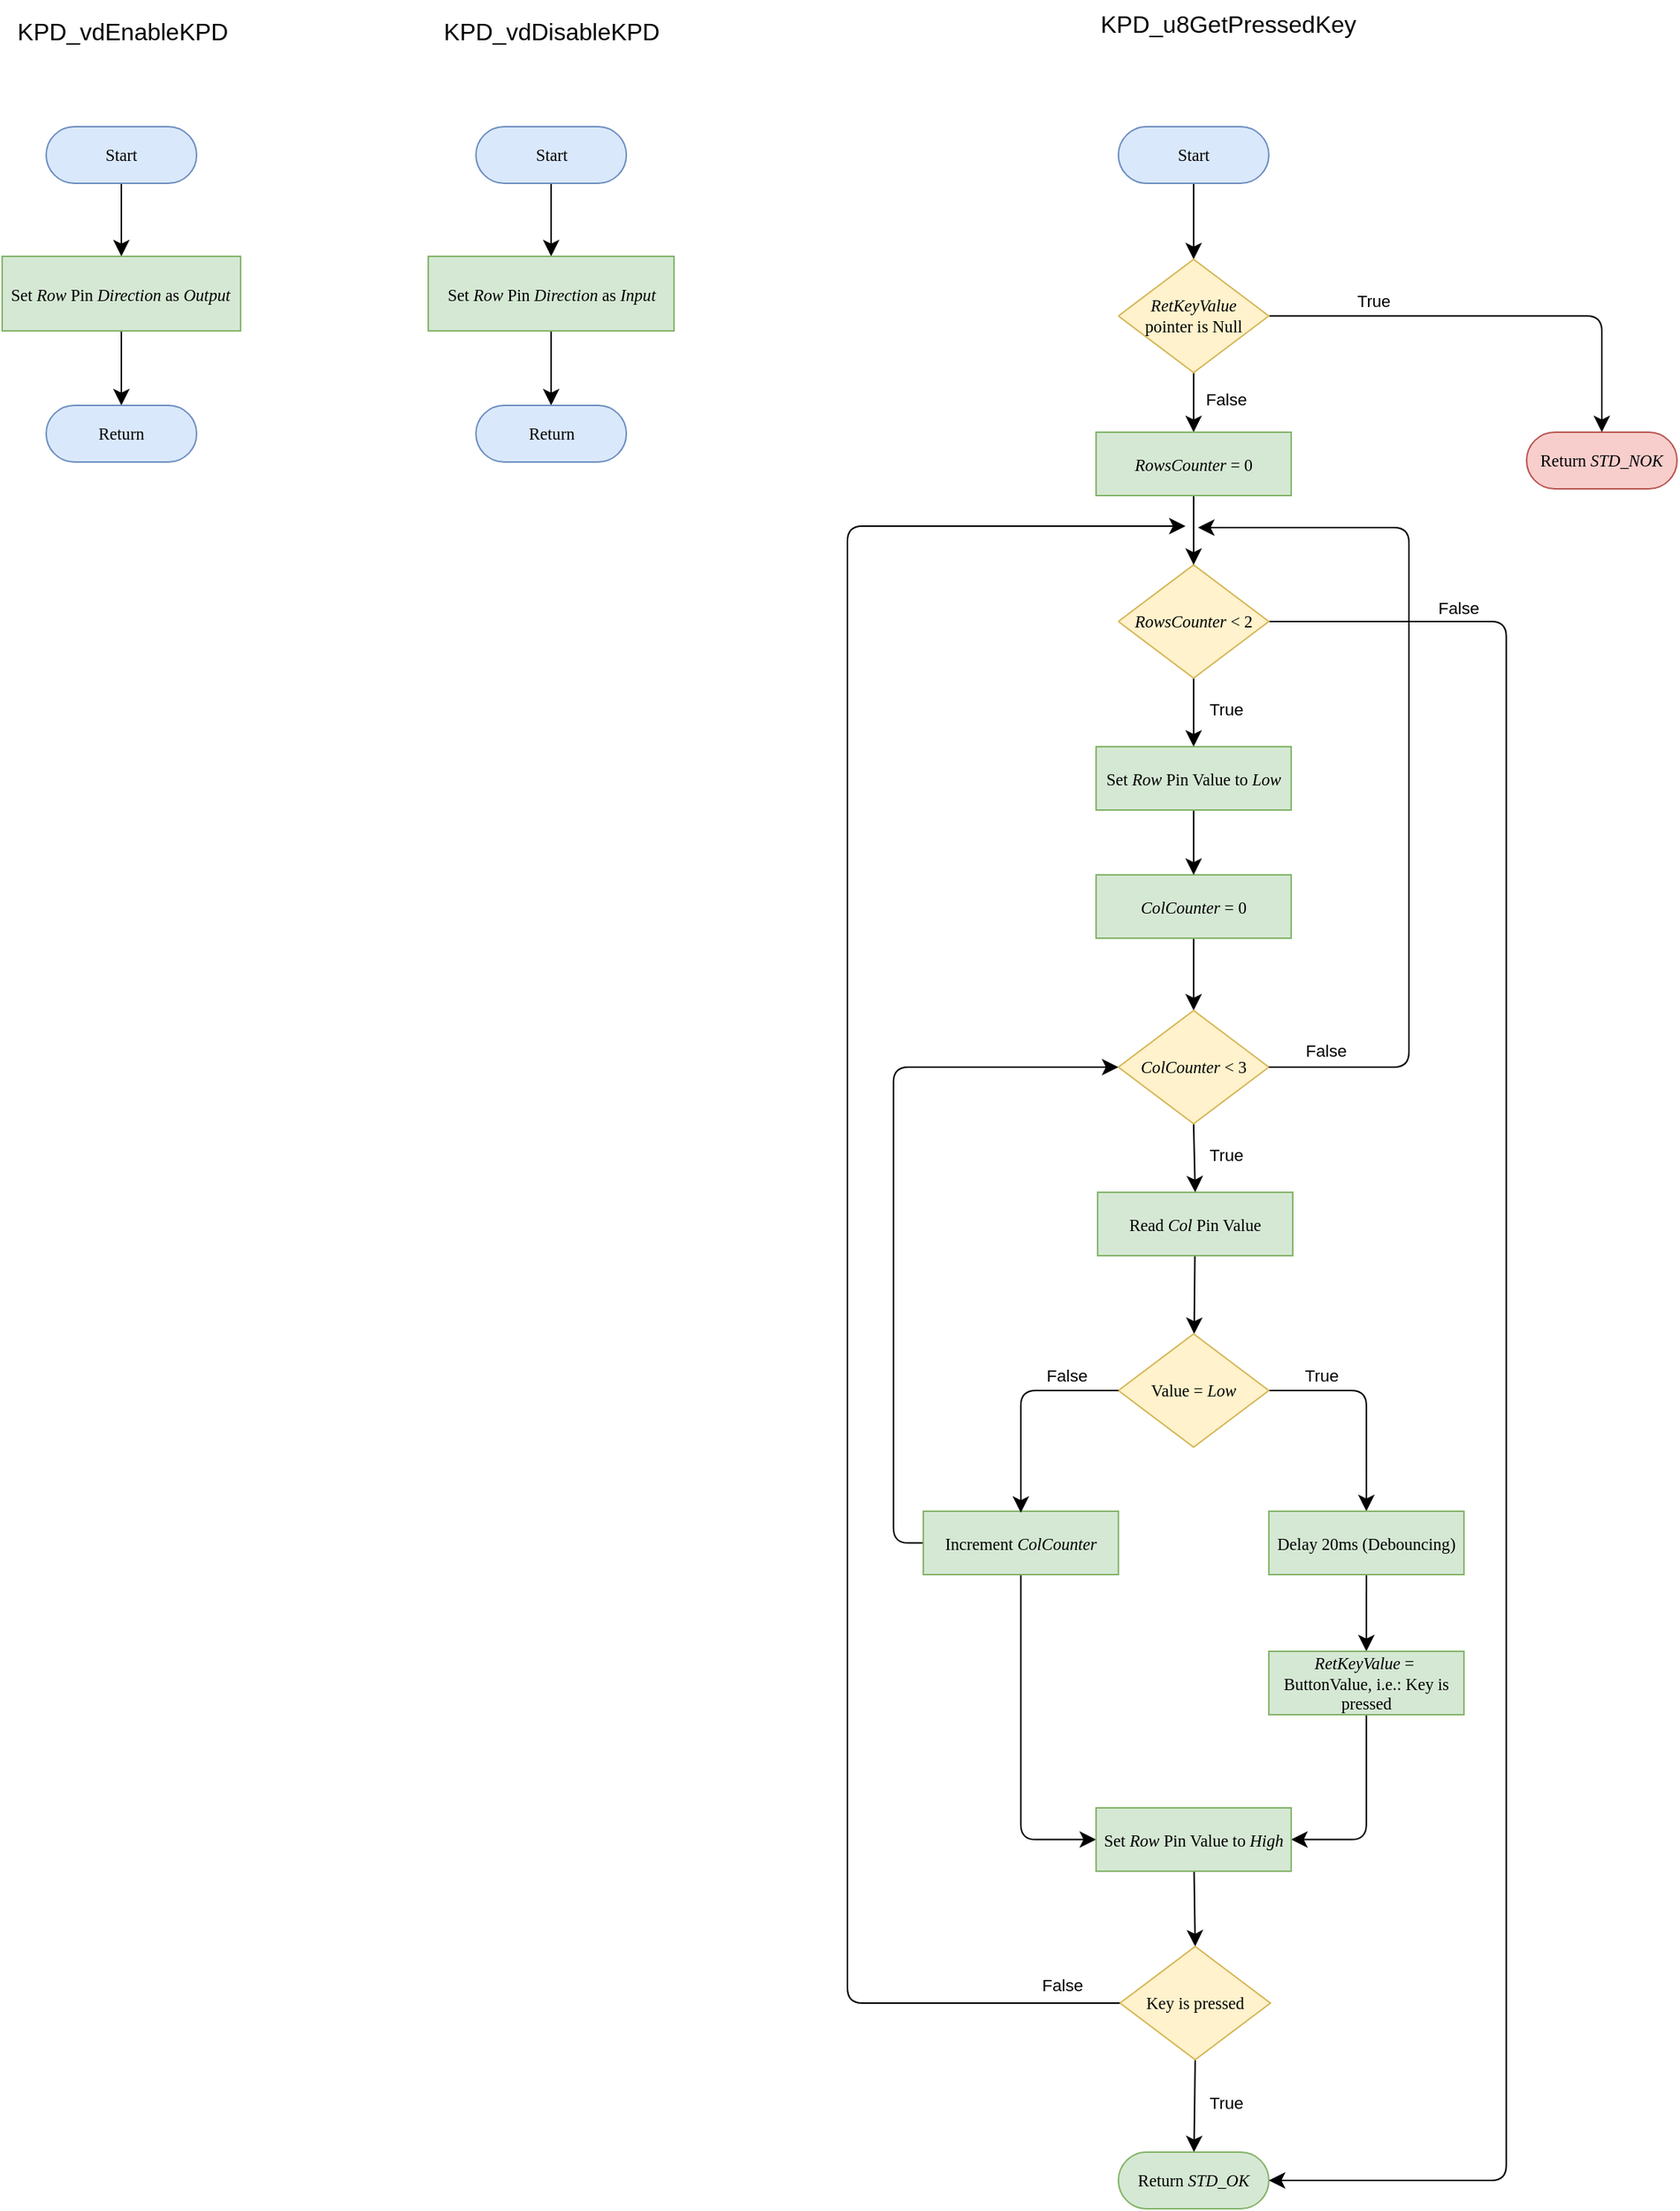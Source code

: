 <mxfile version="21.2.8" type="device">
  <diagram name="Page-1" id="zbZBRBukvcdlaNL6MbFI">
    <mxGraphModel dx="3219" dy="1972" grid="0" gridSize="10" guides="1" tooltips="1" connect="1" arrows="1" fold="1" page="0" pageScale="1" pageWidth="850" pageHeight="1100" math="0" shadow="0">
      <root>
        <mxCell id="0" />
        <mxCell id="1" parent="0" />
        <mxCell id="coKmHu0iDxqVJgruF5-J-32" value="KPD_vdEnableKPD" style="text;html=1;align=center;verticalAlign=middle;resizable=0;points=[];autosize=1;strokeColor=none;fillColor=none;fontSize=16;" parent="1" vertex="1">
          <mxGeometry x="-1831" y="-986" width="159" height="31" as="geometry" />
        </mxCell>
        <mxCell id="coKmHu0iDxqVJgruF5-J-36" style="edgeStyle=none;curved=1;rounded=0;orthogonalLoop=1;jettySize=auto;html=1;entryX=0.5;entryY=0;entryDx=0;entryDy=0;fontSize=12;startSize=8;endSize=8;" parent="1" source="coKmHu0iDxqVJgruF5-J-33" target="coKmHu0iDxqVJgruF5-J-34" edge="1">
          <mxGeometry relative="1" as="geometry" />
        </mxCell>
        <UserObject label="&lt;div style=&quot;font-size: 1px&quot;&gt;&lt;font style=&quot;font-size: 11.29px; direction: ltr; letter-spacing: 0px; line-height: 120%; opacity: 1;&quot;&gt;Start&lt;/font&gt;&lt;/div&gt;" Function="EN_DIO_Error_T DIO_init(uint8_t pinNumber, EN_DIO_PORT_T portNumber, EN_DIO_DIRECTION_T direction);" tags="Flowchart" id="coKmHu0iDxqVJgruF5-J-33">
          <mxCell style="verticalAlign=middle;align=center;overflow=width;vsdxID=30;fillColor=#dae8fc;shape=stencil(tVLREoIgEPwaHnEQxsl3s/9gEpSJwDko7e+DsEkze2l627vdu5uFRaxyHe8FosR5sCcxqMZ3iO0Rpcp0ApQPCLEasUpaEC3Yi2lS3fOojOhsr3HDmObyMtsVcYqS29Qh5FEfklwrM5OXeUa/yjkcAwfr7TDpiyTfXvjkMR+Vw2A998qaBac5tAKHU1hq3i4oNwjRr9ofvayt/+Rk+yX/4iWA159KpXWKxJx/z0Bopfyw+g4=);strokeColor=#6c8ebf;spacingTop=-1;spacingBottom=-1;spacingLeft=-1;spacingRight=-1;points=[[0.5,1,0],[0.5,0,0],[0,0.5,0],[1,0.5,0]];labelBackgroundColor=none;rounded=1;html=1;whiteSpace=wrap;fontFamily=Calibri;" parent="1" vertex="1">
            <mxGeometry x="-1802" y="-906" width="101" height="38" as="geometry" />
          </mxCell>
        </UserObject>
        <mxCell id="coKmHu0iDxqVJgruF5-J-37" style="edgeStyle=none;curved=1;rounded=0;orthogonalLoop=1;jettySize=auto;html=1;fontSize=12;startSize=8;endSize=8;" parent="1" source="coKmHu0iDxqVJgruF5-J-34" target="coKmHu0iDxqVJgruF5-J-35" edge="1">
          <mxGeometry relative="1" as="geometry" />
        </mxCell>
        <mxCell id="coKmHu0iDxqVJgruF5-J-34" value="&lt;p style=&quot;line-height: 80%;&quot;&gt;&lt;font face=&quot;Calibri&quot;&gt;&lt;span style=&quot;font-size: 11.29px;&quot;&gt;Set &lt;i&gt;Row&lt;/i&gt;&amp;nbsp;Pin&amp;nbsp;&lt;i&gt;Direction &lt;/i&gt;as &lt;i&gt;Output&lt;/i&gt;&lt;/span&gt;&lt;/font&gt;&lt;/p&gt;" style="rounded=0;whiteSpace=wrap;html=1;fontSize=16;fillColor=#d5e8d4;strokeColor=#82b366;" parent="1" vertex="1">
          <mxGeometry x="-1831.56" y="-819" width="160.12" height="50" as="geometry" />
        </mxCell>
        <UserObject label="&lt;div style=&quot;font-size: 1px&quot;&gt;&lt;font style=&quot;font-size: 11.29px; direction: ltr; letter-spacing: 0px; line-height: 120%; opacity: 1;&quot;&gt;Return&lt;/font&gt;&lt;/div&gt;" Function="EN_DIO_Error_T DIO_init(uint8_t pinNumber, EN_DIO_PORT_T portNumber, EN_DIO_DIRECTION_T direction);" tags="Flowchart" id="coKmHu0iDxqVJgruF5-J-35">
          <mxCell style="verticalAlign=middle;align=center;overflow=width;vsdxID=52;fillColor=#dae8fc;shape=stencil(tVLREoIgEPwaHnEQxsl3s/9gEpSJwDko7e+DsEkze2l627vdu5uFRaxyHe8FosR5sCcxqMZ3iO0Rpcp0ApQPCLEasUpaEC3Yi2lS3fOojOhsr3HDmObyMtsVcYqS29Qh5FEfklwrM5OXeUa/yjkcAwfr7TDpiyTfXvjkMR+Vw2A998qaBac5tAKHU1hq3i4oNwjRr9ofvayt/+Rk+yX/4iWA159KpXWKxJx/z0Bopfyw+g4=);strokeColor=#6c8ebf;spacingTop=-1;spacingBottom=-1;spacingLeft=-1;spacingRight=-1;points=[[0.5,1,0],[0.5,0,0],[0,0.5,0],[1,0.5,0]];labelBackgroundColor=none;rounded=1;html=1;whiteSpace=wrap;fontFamily=Calibri;" parent="1" vertex="1">
            <mxGeometry x="-1802" y="-719" width="101" height="38" as="geometry" />
          </mxCell>
        </UserObject>
        <mxCell id="coKmHu0iDxqVJgruF5-J-38" value="KPD_vdDisableKPD" style="text;html=1;align=center;verticalAlign=middle;resizable=0;points=[];autosize=1;strokeColor=none;fillColor=none;fontSize=16;" parent="1" vertex="1">
          <mxGeometry x="-1544.44" y="-986" width="163" height="31" as="geometry" />
        </mxCell>
        <mxCell id="coKmHu0iDxqVJgruF5-J-39" style="edgeStyle=none;curved=1;rounded=0;orthogonalLoop=1;jettySize=auto;html=1;entryX=0.5;entryY=0;entryDx=0;entryDy=0;fontSize=12;startSize=8;endSize=8;" parent="1" source="coKmHu0iDxqVJgruF5-J-40" target="coKmHu0iDxqVJgruF5-J-44" edge="1">
          <mxGeometry relative="1" as="geometry">
            <mxPoint x="-1462.94" y="-819" as="targetPoint" />
          </mxGeometry>
        </mxCell>
        <UserObject label="&lt;div style=&quot;font-size: 1px&quot;&gt;&lt;font style=&quot;font-size: 11.29px; direction: ltr; letter-spacing: 0px; line-height: 120%; opacity: 1;&quot;&gt;Start&lt;/font&gt;&lt;/div&gt;" Function="EN_DIO_Error_T DIO_init(uint8_t pinNumber, EN_DIO_PORT_T portNumber, EN_DIO_DIRECTION_T direction);" tags="Flowchart" id="coKmHu0iDxqVJgruF5-J-40">
          <mxCell style="verticalAlign=middle;align=center;overflow=width;vsdxID=30;fillColor=#dae8fc;shape=stencil(tVLREoIgEPwaHnEQxsl3s/9gEpSJwDko7e+DsEkze2l627vdu5uFRaxyHe8FosR5sCcxqMZ3iO0Rpcp0ApQPCLEasUpaEC3Yi2lS3fOojOhsr3HDmObyMtsVcYqS29Qh5FEfklwrM5OXeUa/yjkcAwfr7TDpiyTfXvjkMR+Vw2A998qaBac5tAKHU1hq3i4oNwjRr9ofvayt/+Rk+yX/4iWA159KpXWKxJx/z0Bopfyw+g4=);strokeColor=#6c8ebf;spacingTop=-1;spacingBottom=-1;spacingLeft=-1;spacingRight=-1;points=[[0.5,1,0],[0.5,0,0],[0,0.5,0],[1,0.5,0]];labelBackgroundColor=none;rounded=1;html=1;whiteSpace=wrap;fontFamily=Calibri;" parent="1" vertex="1">
            <mxGeometry x="-1513.44" y="-906" width="101" height="38" as="geometry" />
          </mxCell>
        </UserObject>
        <mxCell id="coKmHu0iDxqVJgruF5-J-41" style="edgeStyle=none;curved=1;rounded=0;orthogonalLoop=1;jettySize=auto;html=1;fontSize=12;startSize=8;endSize=8;exitX=0.5;exitY=1;exitDx=0;exitDy=0;" parent="1" source="coKmHu0iDxqVJgruF5-J-44" target="coKmHu0iDxqVJgruF5-J-43" edge="1">
          <mxGeometry relative="1" as="geometry">
            <mxPoint x="-1462.94" y="-769" as="sourcePoint" />
          </mxGeometry>
        </mxCell>
        <UserObject label="&lt;div style=&quot;font-size: 1px&quot;&gt;&lt;font style=&quot;font-size: 11.29px; direction: ltr; letter-spacing: 0px; line-height: 120%; opacity: 1;&quot;&gt;Return&lt;/font&gt;&lt;/div&gt;" Function="EN_DIO_Error_T DIO_init(uint8_t pinNumber, EN_DIO_PORT_T portNumber, EN_DIO_DIRECTION_T direction);" tags="Flowchart" id="coKmHu0iDxqVJgruF5-J-43">
          <mxCell style="verticalAlign=middle;align=center;overflow=width;vsdxID=52;fillColor=#dae8fc;shape=stencil(tVLREoIgEPwaHnEQxsl3s/9gEpSJwDko7e+DsEkze2l627vdu5uFRaxyHe8FosR5sCcxqMZ3iO0Rpcp0ApQPCLEasUpaEC3Yi2lS3fOojOhsr3HDmObyMtsVcYqS29Qh5FEfklwrM5OXeUa/yjkcAwfr7TDpiyTfXvjkMR+Vw2A998qaBac5tAKHU1hq3i4oNwjRr9ofvayt/+Rk+yX/4iWA159KpXWKxJx/z0Bopfyw+g4=);strokeColor=#6c8ebf;spacingTop=-1;spacingBottom=-1;spacingLeft=-1;spacingRight=-1;points=[[0.5,1,0],[0.5,0,0],[0,0.5,0],[1,0.5,0]];labelBackgroundColor=none;rounded=1;html=1;whiteSpace=wrap;fontFamily=Calibri;" parent="1" vertex="1">
            <mxGeometry x="-1513.44" y="-719" width="101" height="38" as="geometry" />
          </mxCell>
        </UserObject>
        <mxCell id="coKmHu0iDxqVJgruF5-J-44" value="&lt;p style=&quot;line-height: 80%;&quot;&gt;&lt;font face=&quot;Calibri&quot;&gt;&lt;span style=&quot;font-size: 11.29px;&quot;&gt;Set &lt;i&gt;Row&lt;/i&gt;&amp;nbsp;Pin&amp;nbsp;&lt;i&gt;Direction &lt;/i&gt;as &lt;i&gt;Input&lt;/i&gt;&lt;/span&gt;&lt;/font&gt;&lt;/p&gt;" style="rounded=0;whiteSpace=wrap;html=1;fontSize=16;fillColor=#d5e8d4;strokeColor=#82b366;" parent="1" vertex="1">
          <mxGeometry x="-1545.44" y="-819" width="165" height="50" as="geometry" />
        </mxCell>
        <mxCell id="coKmHu0iDxqVJgruF5-J-45" style="edgeStyle=none;curved=1;rounded=0;orthogonalLoop=1;jettySize=auto;html=1;entryX=0.5;entryY=0;entryDx=0;entryDy=0;entryPerimeter=0;fontSize=12;startSize=8;endSize=8;" parent="1" source="coKmHu0iDxqVJgruF5-J-46" target="coKmHu0iDxqVJgruF5-J-49" edge="1">
          <mxGeometry relative="1" as="geometry" />
        </mxCell>
        <UserObject label="&lt;div style=&quot;font-size: 1px&quot;&gt;&lt;font style=&quot;font-size: 11.29px; direction: ltr; letter-spacing: 0px; line-height: 120%; opacity: 1;&quot;&gt;Start&lt;/font&gt;&lt;/div&gt;" Function="EN_DIO_Error_T DIO_init(uint8_t pinNumber, EN_DIO_PORT_T portNumber, EN_DIO_DIRECTION_T direction);" tags="Flowchart" id="coKmHu0iDxqVJgruF5-J-46">
          <mxCell style="verticalAlign=middle;align=center;overflow=width;vsdxID=30;fillColor=#dae8fc;shape=stencil(tVLREoIgEPwaHnEQxsl3s/9gEpSJwDko7e+DsEkze2l627vdu5uFRaxyHe8FosR5sCcxqMZ3iO0Rpcp0ApQPCLEasUpaEC3Yi2lS3fOojOhsr3HDmObyMtsVcYqS29Qh5FEfklwrM5OXeUa/yjkcAwfr7TDpiyTfXvjkMR+Vw2A998qaBac5tAKHU1hq3i4oNwjRr9ofvayt/+Rk+yX/4iWA159KpXWKxJx/z0Bopfyw+g4=);strokeColor=#6c8ebf;spacingTop=-1;spacingBottom=-1;spacingLeft=-1;spacingRight=-1;points=[[0.5,1,0],[0.5,0,0],[0,0.5,0],[1,0.5,0]];labelBackgroundColor=none;rounded=1;html=1;whiteSpace=wrap;fontFamily=Calibri;" parent="1" vertex="1">
            <mxGeometry x="-1082.07" y="-906" width="101" height="38" as="geometry" />
          </mxCell>
        </UserObject>
        <mxCell id="coKmHu0iDxqVJgruF5-J-47" style="edgeStyle=orthogonalEdgeStyle;rounded=1;orthogonalLoop=1;jettySize=auto;html=1;entryX=0.5;entryY=0;entryDx=0;entryDy=0;entryPerimeter=0;fontSize=12;startSize=8;endSize=8;exitX=1;exitY=0.5;exitDx=0;exitDy=0;exitPerimeter=0;" parent="1" source="coKmHu0iDxqVJgruF5-J-49" target="coKmHu0iDxqVJgruF5-J-53" edge="1">
          <mxGeometry relative="1" as="geometry" />
        </mxCell>
        <mxCell id="coKmHu0iDxqVJgruF5-J-48" style="edgeStyle=none;curved=1;rounded=0;orthogonalLoop=1;jettySize=auto;html=1;fontSize=12;startSize=8;endSize=8;entryX=0.5;entryY=0;entryDx=0;entryDy=0;" parent="1" source="coKmHu0iDxqVJgruF5-J-49" target="coKmHu0iDxqVJgruF5-J-58" edge="1">
          <mxGeometry relative="1" as="geometry">
            <mxPoint x="-1031.63" y="-683" as="targetPoint" />
          </mxGeometry>
        </mxCell>
        <UserObject label="" Function="EN_DIO_Error_T DIO_init(uint8_t pinNumber, EN_DIO_PORT_T portNumber, EN_DIO_DIRECTION_T direction);" tags="Flowchart" id="coKmHu0iDxqVJgruF5-J-49">
          <mxCell style="vsdxID=219;fillColor=#fff2cc;shape=stencil(UzV2Ls5ILEhVNTIoLinKz04tz0wpyVA1dlE1MsrMy0gtyiwBslSNXVWNndPyi1LTi/JL81Ig/IJEkEoQKze/DGRCBUSfAUiHkUElhGcK4bpBVOZk5iGpNEVVikeloQHZpsK0YlWLz1QgA+HFtMycHEgIIcujBwlQCBKcxq4A);strokeColor=#d6b656;spacingTop=-1;spacingBottom=-1;spacingLeft=-1;spacingRight=-1;points=[[0,0.5,0],[1,0.5,0],[0.5,0,0],[0.5,1,0]];labelBackgroundColor=none;rounded=1;html=1;whiteSpace=wrap;fontFamily=Calibri;" parent="1" vertex="1">
            <mxGeometry x="-1082.07" y="-817" width="101" height="76" as="geometry" />
          </mxCell>
        </UserObject>
        <mxCell id="coKmHu0iDxqVJgruF5-J-50" value="&lt;div style=&quot;font-size: 11.29px;&quot;&gt;&lt;i&gt;RetKeyValue&lt;/i&gt;&lt;/div&gt;&lt;div style=&quot;font-size: 11.29px;&quot;&gt;&lt;span style=&quot;background-color: initial;&quot;&gt;pointer is Null&lt;/span&gt;&lt;br&gt;&lt;/div&gt;" style="text;vsdxID=219;fillColor=none;gradientColor=none;strokeColor=none;spacingTop=-1;spacingBottom=-1;spacingLeft=-1;spacingRight=-1;points=[[0,0.5,0],[1,0.5,0],[0.5,0,0],[0.5,1,0]];labelBackgroundColor=none;rounded=1;html=1;whiteSpace=wrap;verticalAlign=middle;align=center;overflow=width;;html=1;fontColor=#000000;fontFamily=Calibri;" parent="coKmHu0iDxqVJgruF5-J-49" vertex="1">
          <mxGeometry x="8.17" y="9.43" width="84.67" height="57.15" as="geometry" />
        </mxCell>
        <mxCell id="coKmHu0iDxqVJgruF5-J-51" style="edgeStyle=none;curved=1;rounded=0;orthogonalLoop=1;jettySize=auto;html=1;fontSize=12;startSize=8;endSize=8;exitX=0.5;exitY=1;exitDx=0;exitDy=0;exitPerimeter=0;" parent="1" source="coKmHu0iDxqVJgruF5-J-96" target="coKmHu0iDxqVJgruF5-J-55" edge="1">
          <mxGeometry relative="1" as="geometry">
            <mxPoint x="-1030.52" y="394" as="sourcePoint" />
          </mxGeometry>
        </mxCell>
        <UserObject label="&lt;div style=&quot;font-size: 1px&quot;&gt;&lt;font style=&quot;font-size: 11.29px; direction: ltr; letter-spacing: 0px; line-height: 120%; opacity: 1;&quot;&gt;Return &lt;i&gt;STD_NOK&lt;/i&gt;&lt;/font&gt;&lt;/div&gt;" Function="EN_DIO_Error_T DIO_init(uint8_t pinNumber, EN_DIO_PORT_T portNumber, EN_DIO_DIRECTION_T direction);" tags="Flowchart" id="coKmHu0iDxqVJgruF5-J-53">
          <mxCell style="verticalAlign=middle;align=center;overflow=width;vsdxID=52;fillColor=#f8cecc;shape=stencil(tVLREoIgEPwaHnEQxsl3s/9gEpSJwDko7e+DsEkze2l627vdu5uFRaxyHe8FosR5sCcxqMZ3iO0Rpcp0ApQPCLEasUpaEC3Yi2lS3fOojOhsr3HDmObyMtsVcYqS29Qh5FEfklwrM5OXeUa/yjkcAwfr7TDpiyTfXvjkMR+Vw2A998qaBac5tAKHU1hq3i4oNwjRr9ofvayt/+Rk+yX/4iWA159KpXWKxJx/z0Bopfyw+g4=);strokeColor=#b85450;spacingTop=-1;spacingBottom=-1;spacingLeft=-1;spacingRight=-1;points=[[0.5,1,0],[0.5,0,0],[0,0.5,0],[1,0.5,0]];labelBackgroundColor=none;rounded=1;html=1;whiteSpace=wrap;fontFamily=Calibri;" parent="1" vertex="1">
            <mxGeometry x="-808" y="-701" width="101" height="38" as="geometry" />
          </mxCell>
        </UserObject>
        <mxCell id="coKmHu0iDxqVJgruF5-J-54" value="&lt;font style=&quot;font-size: 11px;&quot;&gt;True&lt;/font&gt;" style="text;html=1;align=center;verticalAlign=middle;resizable=0;points=[];autosize=1;strokeColor=none;fillColor=none;fontSize=16;" parent="1" vertex="1">
          <mxGeometry x="-931" y="-807" width="40" height="31" as="geometry" />
        </mxCell>
        <UserObject label="&lt;div style=&quot;font-size: 1px&quot;&gt;&lt;font style=&quot;font-size: 11.29px; direction: ltr; letter-spacing: 0px; line-height: 120%; opacity: 1;&quot;&gt;Return &lt;i&gt;STD_OK&lt;/i&gt;&lt;/font&gt;&lt;/div&gt;" Function="EN_DIO_Error_T DIO_init(uint8_t pinNumber, EN_DIO_PORT_T portNumber, EN_DIO_DIRECTION_T direction);" tags="Flowchart" id="coKmHu0iDxqVJgruF5-J-55">
          <mxCell style="verticalAlign=middle;align=center;overflow=width;vsdxID=52;fillColor=#d5e8d4;shape=stencil(tVLREoIgEPwaHnEQxsl3s/9gEpSJwDko7e+DsEkze2l627vdu5uFRaxyHe8FosR5sCcxqMZ3iO0Rpcp0ApQPCLEasUpaEC3Yi2lS3fOojOhsr3HDmObyMtsVcYqS29Qh5FEfklwrM5OXeUa/yjkcAwfr7TDpiyTfXvjkMR+Vw2A998qaBac5tAKHU1hq3i4oNwjRr9ofvayt/+Rk+yX/4iWA159KpXWKxJx/z0Bopfyw+g4=);strokeColor=#82b366;spacingTop=-1;spacingBottom=-1;spacingLeft=-1;spacingRight=-1;points=[[0.5,1,0],[0.5,0,0],[0,0.5,0],[1,0.5,0]];labelBackgroundColor=none;rounded=1;html=1;whiteSpace=wrap;fontFamily=Calibri;" parent="1" vertex="1">
            <mxGeometry x="-1082.07" y="453" width="101" height="38" as="geometry" />
          </mxCell>
        </UserObject>
        <mxCell id="coKmHu0iDxqVJgruF5-J-90" style="edgeStyle=none;curved=1;rounded=0;orthogonalLoop=1;jettySize=auto;html=1;entryX=0.5;entryY=0;entryDx=0;entryDy=0;fontSize=12;startSize=8;endSize=8;" parent="1" source="coKmHu0iDxqVJgruF5-J-56" target="coKmHu0iDxqVJgruF5-J-62" edge="1">
          <mxGeometry relative="1" as="geometry" />
        </mxCell>
        <mxCell id="coKmHu0iDxqVJgruF5-J-102" style="edgeStyle=orthogonalEdgeStyle;rounded=1;orthogonalLoop=1;jettySize=auto;html=1;fontSize=12;startSize=8;endSize=8;exitX=1;exitY=0.5;exitDx=0;exitDy=0;exitPerimeter=0;entryX=1;entryY=0.5;entryDx=0;entryDy=0;entryPerimeter=0;" parent="1" source="coKmHu0iDxqVJgruF5-J-56" target="coKmHu0iDxqVJgruF5-J-55" edge="1">
          <mxGeometry relative="1" as="geometry">
            <mxPoint x="-800.456" y="433.13" as="targetPoint" />
            <Array as="points">
              <mxPoint x="-821.63" y="-574" />
              <mxPoint x="-821.63" y="472" />
            </Array>
          </mxGeometry>
        </mxCell>
        <UserObject label="" Function="EN_DIO_Error_T DIO_init(uint8_t pinNumber, EN_DIO_PORT_T portNumber, EN_DIO_DIRECTION_T direction);" tags="Flowchart" id="coKmHu0iDxqVJgruF5-J-56">
          <mxCell style="vsdxID=219;fillColor=#fff2cc;shape=stencil(UzV2Ls5ILEhVNTIoLinKz04tz0wpyVA1dlE1MsrMy0gtyiwBslSNXVWNndPyi1LTi/JL81Ig/IJEkEoQKze/DGRCBUSfAUiHkUElhGcK4bpBVOZk5iGpNEVVikeloQHZpsK0YlWLz1QgA+HFtMycHEgIIcujBwlQCBKcxq4A);strokeColor=#d6b656;spacingTop=-1;spacingBottom=-1;spacingLeft=-1;spacingRight=-1;points=[[0,0.5,0],[1,0.5,0],[0.5,0,0],[0.5,1,0]];labelBackgroundColor=none;rounded=1;html=1;whiteSpace=wrap;fontFamily=Calibri;" parent="1" vertex="1">
            <mxGeometry x="-1082.07" y="-612" width="101" height="76" as="geometry" />
          </mxCell>
        </UserObject>
        <mxCell id="coKmHu0iDxqVJgruF5-J-57" value="&lt;div style=&quot;&quot;&gt;&lt;font style=&quot;font-size: 11.29px;&quot;&gt;&lt;i&gt;RowsCounter&lt;/i&gt; &amp;lt; 2&lt;/font&gt;&lt;br&gt;&lt;/div&gt;" style="text;vsdxID=219;fillColor=none;gradientColor=none;strokeColor=none;spacingTop=-1;spacingBottom=-1;spacingLeft=-1;spacingRight=-1;points=[[0,0.5,0],[1,0.5,0],[0.5,0,0],[0.5,1,0]];labelBackgroundColor=none;rounded=1;html=1;whiteSpace=wrap;verticalAlign=middle;align=center;overflow=width;;html=1;fontColor=#000000;fontFamily=Calibri;" parent="coKmHu0iDxqVJgruF5-J-56" vertex="1">
          <mxGeometry x="8.17" y="9.43" width="84.67" height="57.15" as="geometry" />
        </mxCell>
        <mxCell id="coKmHu0iDxqVJgruF5-J-88" style="edgeStyle=none;curved=1;rounded=0;orthogonalLoop=1;jettySize=auto;html=1;entryX=0.5;entryY=0;entryDx=0;entryDy=0;entryPerimeter=0;fontSize=12;startSize=8;endSize=8;" parent="1" source="coKmHu0iDxqVJgruF5-J-58" target="coKmHu0iDxqVJgruF5-J-56" edge="1">
          <mxGeometry relative="1" as="geometry" />
        </mxCell>
        <mxCell id="coKmHu0iDxqVJgruF5-J-58" value="&lt;p style=&quot;line-height: 80%;&quot;&gt;&lt;span style=&quot;border-color: var(--border-color); font-family: Calibri;&quot;&gt;&lt;font style=&quot;font-size: 11.29px;&quot;&gt;&lt;i&gt;RowsCounter&lt;/i&gt; = 0&lt;/font&gt;&lt;/span&gt;&lt;br&gt;&lt;/p&gt;" style="rounded=0;whiteSpace=wrap;html=1;fontSize=16;fillColor=#d5e8d4;strokeColor=#82b366;" parent="1" vertex="1">
          <mxGeometry x="-1097.07" y="-701" width="131" height="42.5" as="geometry" />
        </mxCell>
        <mxCell id="coKmHu0iDxqVJgruF5-J-92" style="edgeStyle=none;curved=1;rounded=0;orthogonalLoop=1;jettySize=auto;html=1;entryX=0.5;entryY=0;entryDx=0;entryDy=0;entryPerimeter=0;fontSize=12;startSize=8;endSize=8;" parent="1" source="coKmHu0iDxqVJgruF5-J-59" target="coKmHu0iDxqVJgruF5-J-60" edge="1">
          <mxGeometry relative="1" as="geometry" />
        </mxCell>
        <mxCell id="coKmHu0iDxqVJgruF5-J-59" value="&lt;p style=&quot;line-height: 80%;&quot;&gt;&lt;span style=&quot;border-color: var(--border-color); font-family: Calibri;&quot;&gt;&lt;font style=&quot;font-size: 11.29px;&quot;&gt;&lt;i&gt;ColCounter&lt;/i&gt; = 0&lt;/font&gt;&lt;/span&gt;&lt;br&gt;&lt;/p&gt;" style="rounded=0;whiteSpace=wrap;html=1;fontSize=16;fillColor=#d5e8d4;strokeColor=#82b366;" parent="1" vertex="1">
          <mxGeometry x="-1097.07" y="-404" width="131" height="42.5" as="geometry" />
        </mxCell>
        <mxCell id="coKmHu0iDxqVJgruF5-J-75" style="edgeStyle=none;curved=1;rounded=0;orthogonalLoop=1;jettySize=auto;html=1;entryX=0.5;entryY=0;entryDx=0;entryDy=0;fontSize=12;startSize=8;endSize=8;exitX=0.5;exitY=1;exitDx=0;exitDy=0;exitPerimeter=0;" parent="1" source="coKmHu0iDxqVJgruF5-J-60" target="coKmHu0iDxqVJgruF5-J-63" edge="1">
          <mxGeometry relative="1" as="geometry">
            <mxPoint x="-1030.974" y="-220" as="sourcePoint" />
          </mxGeometry>
        </mxCell>
        <UserObject label="" Function="EN_DIO_Error_T DIO_init(uint8_t pinNumber, EN_DIO_PORT_T portNumber, EN_DIO_DIRECTION_T direction);" tags="Flowchart" id="coKmHu0iDxqVJgruF5-J-60">
          <mxCell style="vsdxID=219;fillColor=#fff2cc;shape=stencil(UzV2Ls5ILEhVNTIoLinKz04tz0wpyVA1dlE1MsrMy0gtyiwBslSNXVWNndPyi1LTi/JL81Ig/IJEkEoQKze/DGRCBUSfAUiHkUElhGcK4bpBVOZk5iGpNEVVikeloQHZpsK0YlWLz1QgA+HFtMycHEgIIcujBwlQCBKcxq4A);strokeColor=#d6b656;spacingTop=-1;spacingBottom=-1;spacingLeft=-1;spacingRight=-1;points=[[0,0.5,0],[1,0.5,0],[0.5,0,0],[0.5,1,0]];labelBackgroundColor=none;rounded=1;html=1;whiteSpace=wrap;fontFamily=Calibri;" parent="1" vertex="1">
            <mxGeometry x="-1082.07" y="-313" width="101" height="76" as="geometry" />
          </mxCell>
        </UserObject>
        <mxCell id="coKmHu0iDxqVJgruF5-J-61" value="&lt;span style=&quot;border-color: var(--border-color); font-size: 11.29px;&quot;&gt;&lt;i&gt;ColCounter&lt;/i&gt;&lt;span style=&quot;background-color: initial; font-size: 12px;&quot;&gt;&lt;font style=&quot;font-size: 11.29px;&quot;&gt;&amp;nbsp;&amp;lt; 3&lt;/font&gt;&lt;/span&gt;&lt;br&gt;&lt;/span&gt;" style="text;vsdxID=219;fillColor=none;gradientColor=none;strokeColor=none;spacingTop=-1;spacingBottom=-1;spacingLeft=-1;spacingRight=-1;points=[[0,0.5,0],[1,0.5,0],[0.5,0,0],[0.5,1,0]];labelBackgroundColor=none;rounded=1;html=1;whiteSpace=wrap;verticalAlign=middle;align=center;overflow=width;;html=1;fontColor=#000000;fontFamily=Calibri;" parent="coKmHu0iDxqVJgruF5-J-60" vertex="1">
          <mxGeometry x="8.17" y="9.43" width="84.67" height="57.15" as="geometry" />
        </mxCell>
        <mxCell id="coKmHu0iDxqVJgruF5-J-91" style="edgeStyle=none;curved=1;rounded=0;orthogonalLoop=1;jettySize=auto;html=1;entryX=0.5;entryY=0;entryDx=0;entryDy=0;fontSize=12;startSize=8;endSize=8;" parent="1" source="coKmHu0iDxqVJgruF5-J-62" target="coKmHu0iDxqVJgruF5-J-59" edge="1">
          <mxGeometry relative="1" as="geometry" />
        </mxCell>
        <mxCell id="coKmHu0iDxqVJgruF5-J-62" value="&lt;p style=&quot;line-height: 80%;&quot;&gt;&lt;font face=&quot;Calibri&quot;&gt;&lt;span style=&quot;font-size: 11.29px;&quot;&gt;Set &lt;i&gt;Row&lt;/i&gt; Pin Value to&lt;i&gt; Low&lt;/i&gt;&lt;/span&gt;&lt;/font&gt;&lt;/p&gt;" style="rounded=0;whiteSpace=wrap;html=1;fontSize=16;fillColor=#d5e8d4;strokeColor=#82b366;" parent="1" vertex="1">
          <mxGeometry x="-1097.07" y="-490" width="131" height="42.5" as="geometry" />
        </mxCell>
        <mxCell id="coKmHu0iDxqVJgruF5-J-76" style="edgeStyle=none;curved=1;rounded=0;orthogonalLoop=1;jettySize=auto;html=1;fontSize=12;startSize=8;endSize=8;" parent="1" source="coKmHu0iDxqVJgruF5-J-63" target="coKmHu0iDxqVJgruF5-J-64" edge="1">
          <mxGeometry relative="1" as="geometry" />
        </mxCell>
        <mxCell id="coKmHu0iDxqVJgruF5-J-63" value="&lt;p style=&quot;line-height: 80%;&quot;&gt;&lt;font face=&quot;Calibri&quot;&gt;&lt;span style=&quot;font-size: 11.29px;&quot;&gt;Read &lt;i&gt;Col&lt;/i&gt; Pin Value&lt;/span&gt;&lt;/font&gt;&lt;/p&gt;" style="rounded=0;whiteSpace=wrap;html=1;fontSize=16;fillColor=#d5e8d4;strokeColor=#82b366;" parent="1" vertex="1">
          <mxGeometry x="-1096.02" y="-191" width="131" height="42.5" as="geometry" />
        </mxCell>
        <mxCell id="coKmHu0iDxqVJgruF5-J-78" style="edgeStyle=orthogonalEdgeStyle;rounded=1;orthogonalLoop=1;jettySize=auto;html=1;entryX=0.5;entryY=0;entryDx=0;entryDy=0;fontSize=12;startSize=8;endSize=8;exitX=1;exitY=0.5;exitDx=0;exitDy=0;exitPerimeter=0;" parent="1" source="coKmHu0iDxqVJgruF5-J-64" target="coKmHu0iDxqVJgruF5-J-66" edge="1">
          <mxGeometry relative="1" as="geometry" />
        </mxCell>
        <UserObject label="" Function="EN_DIO_Error_T DIO_init(uint8_t pinNumber, EN_DIO_PORT_T portNumber, EN_DIO_DIRECTION_T direction);" tags="Flowchart" id="coKmHu0iDxqVJgruF5-J-64">
          <mxCell style="vsdxID=219;fillColor=#fff2cc;shape=stencil(UzV2Ls5ILEhVNTIoLinKz04tz0wpyVA1dlE1MsrMy0gtyiwBslSNXVWNndPyi1LTi/JL81Ig/IJEkEoQKze/DGRCBUSfAUiHkUElhGcK4bpBVOZk5iGpNEVVikeloQHZpsK0YlWLz1QgA+HFtMycHEgIIcujBwlQCBKcxq4A);strokeColor=#d6b656;spacingTop=-1;spacingBottom=-1;spacingLeft=-1;spacingRight=-1;points=[[0,0.5,0],[1,0.5,0],[0.5,0,0],[0.5,1,0]];labelBackgroundColor=none;rounded=1;html=1;whiteSpace=wrap;fontFamily=Calibri;" parent="1" vertex="1">
            <mxGeometry x="-1082.07" y="-96" width="101" height="76" as="geometry" />
          </mxCell>
        </UserObject>
        <mxCell id="coKmHu0iDxqVJgruF5-J-65" value="&lt;span style=&quot;border-color: var(--border-color); font-size: 11.29px;&quot;&gt;Value = &lt;i&gt;Low&lt;/i&gt;&lt;br&gt;&lt;/span&gt;" style="text;vsdxID=219;fillColor=none;gradientColor=none;strokeColor=none;spacingTop=-1;spacingBottom=-1;spacingLeft=-1;spacingRight=-1;points=[[0,0.5,0],[1,0.5,0],[0.5,0,0],[0.5,1,0]];labelBackgroundColor=none;rounded=1;html=1;whiteSpace=wrap;verticalAlign=middle;align=center;overflow=width;;html=1;fontColor=#000000;fontFamily=Calibri;" parent="coKmHu0iDxqVJgruF5-J-64" vertex="1">
          <mxGeometry x="8.17" y="9.43" width="84.67" height="57.15" as="geometry" />
        </mxCell>
        <mxCell id="coKmHu0iDxqVJgruF5-J-82" style="edgeStyle=none;curved=1;rounded=0;orthogonalLoop=1;jettySize=auto;html=1;entryX=0.5;entryY=0;entryDx=0;entryDy=0;fontSize=12;startSize=8;endSize=8;" parent="1" source="coKmHu0iDxqVJgruF5-J-66" target="coKmHu0iDxqVJgruF5-J-67" edge="1">
          <mxGeometry relative="1" as="geometry" />
        </mxCell>
        <mxCell id="coKmHu0iDxqVJgruF5-J-66" value="&lt;p style=&quot;line-height: 80%;&quot;&gt;&lt;font face=&quot;Calibri&quot;&gt;&lt;span style=&quot;font-size: 11.29px;&quot;&gt;Delay 20ms (Debouncing)&lt;/span&gt;&lt;/font&gt;&lt;/p&gt;" style="rounded=0;whiteSpace=wrap;html=1;fontSize=16;fillColor=#d5e8d4;strokeColor=#82b366;" parent="1" vertex="1">
          <mxGeometry x="-981.07" y="23" width="131" height="42.5" as="geometry" />
        </mxCell>
        <mxCell id="coKmHu0iDxqVJgruF5-J-99" style="edgeStyle=orthogonalEdgeStyle;rounded=1;orthogonalLoop=1;jettySize=auto;html=1;entryX=1;entryY=0.5;entryDx=0;entryDy=0;fontSize=12;startSize=8;endSize=8;" parent="1" source="coKmHu0iDxqVJgruF5-J-67" target="coKmHu0iDxqVJgruF5-J-93" edge="1">
          <mxGeometry relative="1" as="geometry" />
        </mxCell>
        <mxCell id="coKmHu0iDxqVJgruF5-J-67" value="&lt;p style=&quot;line-height: 80%;&quot;&gt;&lt;i style=&quot;border-color: var(--border-color); font-family: Calibri; font-size: 11.29px;&quot;&gt;RetKeyValue&lt;/i&gt;&lt;span style=&quot;border-color: var(--border-color); font-family: Calibri; font-size: 11.29px;&quot;&gt; =&amp;nbsp; ButtonValue, i.e.: Key is pressed&lt;/span&gt;&lt;br&gt;&lt;/p&gt;" style="rounded=0;whiteSpace=wrap;html=1;fontSize=16;fillColor=#d5e8d4;strokeColor=#82b366;" parent="1" vertex="1">
          <mxGeometry x="-981.08" y="117" width="131" height="42.5" as="geometry" />
        </mxCell>
        <mxCell id="coKmHu0iDxqVJgruF5-J-70" style="edgeStyle=orthogonalEdgeStyle;rounded=1;orthogonalLoop=1;jettySize=auto;html=1;fontSize=12;startSize=8;endSize=8;exitX=0;exitY=0.5;exitDx=0;exitDy=0;exitPerimeter=0;" parent="1" source="coKmHu0iDxqVJgruF5-J-96" edge="1">
          <mxGeometry relative="1" as="geometry">
            <mxPoint x="-1037" y="-638" as="targetPoint" />
            <mxPoint x="-1478.333" y="173" as="sourcePoint" />
            <Array as="points">
              <mxPoint x="-1264" y="353" />
              <mxPoint x="-1264" y="-638" />
            </Array>
          </mxGeometry>
        </mxCell>
        <mxCell id="coKmHu0iDxqVJgruF5-J-95" style="edgeStyle=orthogonalEdgeStyle;rounded=1;orthogonalLoop=1;jettySize=auto;html=1;fontSize=12;startSize=8;endSize=8;exitX=0;exitY=0.5;exitDx=0;exitDy=0;entryX=0;entryY=0.5;entryDx=0;entryDy=0;entryPerimeter=0;" parent="1" source="coKmHu0iDxqVJgruF5-J-69" target="coKmHu0iDxqVJgruF5-J-60" edge="1">
          <mxGeometry relative="1" as="geometry">
            <mxPoint x="-1198.297" y="-346.667" as="targetPoint" />
          </mxGeometry>
        </mxCell>
        <mxCell id="coKmHu0iDxqVJgruF5-J-98" style="edgeStyle=orthogonalEdgeStyle;rounded=1;orthogonalLoop=1;jettySize=auto;html=1;entryX=0;entryY=0.5;entryDx=0;entryDy=0;fontSize=12;startSize=8;endSize=8;" parent="1" source="coKmHu0iDxqVJgruF5-J-69" target="coKmHu0iDxqVJgruF5-J-93" edge="1">
          <mxGeometry relative="1" as="geometry" />
        </mxCell>
        <mxCell id="coKmHu0iDxqVJgruF5-J-69" value="&lt;p style=&quot;line-height: 80%;&quot;&gt;&lt;span style=&quot;border-color: var(--border-color); font-family: Calibri; font-size: 11.29px;&quot;&gt;Increment &lt;/span&gt;&lt;i style=&quot;border-color: var(--border-color); font-family: Calibri; font-size: 11.29px;&quot;&gt;ColCounter&lt;/i&gt;&lt;br&gt;&lt;/p&gt;" style="rounded=0;whiteSpace=wrap;html=1;fontSize=16;fillColor=#d5e8d4;strokeColor=#82b366;" parent="1" vertex="1">
          <mxGeometry x="-1213.07" y="23" width="131" height="42.5" as="geometry" />
        </mxCell>
        <mxCell id="coKmHu0iDxqVJgruF5-J-79" style="edgeStyle=orthogonalEdgeStyle;rounded=1;orthogonalLoop=1;jettySize=auto;html=1;entryX=0.5;entryY=0.024;entryDx=0;entryDy=0;fontSize=12;startSize=8;endSize=8;exitX=0;exitY=0.5;exitDx=0;exitDy=0;exitPerimeter=0;entryPerimeter=0;" parent="1" source="coKmHu0iDxqVJgruF5-J-64" target="coKmHu0iDxqVJgruF5-J-69" edge="1">
          <mxGeometry relative="1" as="geometry">
            <mxPoint x="-1147.58" y="23.0" as="targetPoint" />
          </mxGeometry>
        </mxCell>
        <mxCell id="coKmHu0iDxqVJgruF5-J-80" value="&lt;font style=&quot;font-size: 11.29px;&quot;&gt;True&lt;/font&gt;" style="text;html=1;align=center;verticalAlign=middle;resizable=0;points=[];autosize=1;strokeColor=none;fillColor=none;fontSize=16;" parent="1" vertex="1">
          <mxGeometry x="-966.08" y="-86" width="41" height="31" as="geometry" />
        </mxCell>
        <mxCell id="coKmHu0iDxqVJgruF5-J-81" value="&lt;font style=&quot;font-size: 11.29px;&quot;&gt;False&lt;/font&gt;" style="text;html=1;align=center;verticalAlign=middle;resizable=0;points=[];autosize=1;strokeColor=none;fillColor=none;fontSize=16;" parent="1" vertex="1">
          <mxGeometry x="-1140.08" y="-86" width="46" height="31" as="geometry" />
        </mxCell>
        <mxCell id="coKmHu0iDxqVJgruF5-J-84" style="edgeStyle=orthogonalEdgeStyle;rounded=1;orthogonalLoop=1;jettySize=auto;html=1;fontSize=12;startSize=8;endSize=8;exitX=1;exitY=0.5;exitDx=0;exitDy=0;exitPerimeter=0;" parent="1" source="coKmHu0iDxqVJgruF5-J-60" edge="1">
          <mxGeometry relative="1" as="geometry">
            <mxPoint x="-1028.63" y="-637" as="targetPoint" />
            <Array as="points">
              <mxPoint x="-887" y="-275" />
              <mxPoint x="-887" y="-637" />
            </Array>
          </mxGeometry>
        </mxCell>
        <mxCell id="coKmHu0iDxqVJgruF5-J-85" value="&lt;font style=&quot;font-size: 11.29px;&quot;&gt;False&lt;/font&gt;" style="text;html=1;align=center;verticalAlign=middle;resizable=0;points=[];autosize=1;strokeColor=none;fillColor=none;fontSize=16;" parent="1" vertex="1">
          <mxGeometry x="-966.07" y="-304" width="46" height="31" as="geometry" />
        </mxCell>
        <mxCell id="coKmHu0iDxqVJgruF5-J-100" style="edgeStyle=none;curved=1;rounded=0;orthogonalLoop=1;jettySize=auto;html=1;entryX=0.5;entryY=0;entryDx=0;entryDy=0;entryPerimeter=0;fontSize=12;startSize=8;endSize=8;" parent="1" source="coKmHu0iDxqVJgruF5-J-93" target="coKmHu0iDxqVJgruF5-J-96" edge="1">
          <mxGeometry relative="1" as="geometry" />
        </mxCell>
        <mxCell id="coKmHu0iDxqVJgruF5-J-93" value="&lt;p style=&quot;line-height: 80%;&quot;&gt;&lt;font face=&quot;Calibri&quot;&gt;&lt;span style=&quot;font-size: 11.29px;&quot;&gt;Set &lt;i&gt;Row&lt;/i&gt; Pin Value to&lt;i&gt;&amp;nbsp;High&lt;/i&gt;&lt;/span&gt;&lt;/font&gt;&lt;/p&gt;" style="rounded=0;whiteSpace=wrap;html=1;fontSize=16;fillColor=#d5e8d4;strokeColor=#82b366;" parent="1" vertex="1">
          <mxGeometry x="-1097.07" y="222" width="131" height="42.5" as="geometry" />
        </mxCell>
        <UserObject label="" Function="EN_DIO_Error_T DIO_init(uint8_t pinNumber, EN_DIO_PORT_T portNumber, EN_DIO_DIRECTION_T direction);" tags="Flowchart" id="coKmHu0iDxqVJgruF5-J-96">
          <mxCell style="vsdxID=219;fillColor=#fff2cc;shape=stencil(UzV2Ls5ILEhVNTIoLinKz04tz0wpyVA1dlE1MsrMy0gtyiwBslSNXVWNndPyi1LTi/JL81Ig/IJEkEoQKze/DGRCBUSfAUiHkUElhGcK4bpBVOZk5iGpNEVVikeloQHZpsK0YlWLz1QgA+HFtMycHEgIIcujBwlQCBKcxq4A);strokeColor=#d6b656;spacingTop=-1;spacingBottom=-1;spacingLeft=-1;spacingRight=-1;points=[[0,0.5,0],[1,0.5,0],[0.5,0,0],[0.5,1,0]];labelBackgroundColor=none;rounded=1;html=1;whiteSpace=wrap;fontFamily=Calibri;" parent="1" vertex="1">
            <mxGeometry x="-1081.02" y="315" width="101" height="76" as="geometry" />
          </mxCell>
        </UserObject>
        <mxCell id="coKmHu0iDxqVJgruF5-J-97" value="&lt;span style=&quot;border-color: var(--border-color); font-size: 11.29px;&quot;&gt;Key is pressed&lt;br&gt;&lt;/span&gt;" style="text;vsdxID=219;fillColor=none;gradientColor=none;strokeColor=none;spacingTop=-1;spacingBottom=-1;spacingLeft=-1;spacingRight=-1;points=[[0,0.5,0],[1,0.5,0],[0.5,0,0],[0.5,1,0]];labelBackgroundColor=none;rounded=1;html=1;whiteSpace=wrap;verticalAlign=middle;align=center;overflow=width;;html=1;fontColor=#000000;fontFamily=Calibri;" parent="coKmHu0iDxqVJgruF5-J-96" vertex="1">
          <mxGeometry x="8.17" y="9.43" width="84.67" height="57.15" as="geometry" />
        </mxCell>
        <mxCell id="coKmHu0iDxqVJgruF5-J-101" value="&lt;font style=&quot;font-size: 11.29px;&quot;&gt;False&lt;/font&gt;" style="text;html=1;align=center;verticalAlign=middle;resizable=0;points=[];autosize=1;strokeColor=none;fillColor=none;fontSize=16;" parent="1" vertex="1">
          <mxGeometry x="-1143.07" y="323" width="46" height="31" as="geometry" />
        </mxCell>
        <mxCell id="coKmHu0iDxqVJgruF5-J-103" value="&lt;font style=&quot;font-size: 11.29px;&quot;&gt;False&lt;/font&gt;" style="text;html=1;align=center;verticalAlign=middle;resizable=0;points=[];autosize=1;strokeColor=none;fillColor=none;fontSize=16;" parent="1" vertex="1">
          <mxGeometry x="-876.63" y="-601" width="46" height="31" as="geometry" />
        </mxCell>
        <mxCell id="coKmHu0iDxqVJgruF5-J-105" value="&lt;font style=&quot;font-size: 11.29px;&quot;&gt;True&lt;/font&gt;" style="text;html=1;align=center;verticalAlign=middle;resizable=0;points=[];autosize=1;strokeColor=none;fillColor=none;fontSize=16;" parent="1" vertex="1">
          <mxGeometry x="-1031" y="-533" width="41" height="31" as="geometry" />
        </mxCell>
        <mxCell id="coKmHu0iDxqVJgruF5-J-107" value="&lt;font style=&quot;font-size: 11.29px;&quot;&gt;False&lt;/font&gt;" style="text;html=1;align=center;verticalAlign=middle;resizable=0;points=[];autosize=1;strokeColor=none;fillColor=none;fontSize=16;" parent="1" vertex="1">
          <mxGeometry x="-1033" y="-741" width="46" height="31" as="geometry" />
        </mxCell>
        <mxCell id="coKmHu0iDxqVJgruF5-J-108" value="&lt;font style=&quot;font-size: 11.29px;&quot;&gt;True&lt;/font&gt;" style="text;html=1;align=center;verticalAlign=middle;resizable=0;points=[];autosize=1;strokeColor=none;fillColor=none;fontSize=16;" parent="1" vertex="1">
          <mxGeometry x="-1031" y="-234" width="41" height="31" as="geometry" />
        </mxCell>
        <mxCell id="coKmHu0iDxqVJgruF5-J-109" value="&lt;font style=&quot;font-size: 11.29px;&quot;&gt;True&lt;/font&gt;" style="text;html=1;align=center;verticalAlign=middle;resizable=0;points=[];autosize=1;strokeColor=none;fillColor=none;fontSize=16;" parent="1" vertex="1">
          <mxGeometry x="-1031" y="402" width="41" height="31" as="geometry" />
        </mxCell>
        <mxCell id="coKmHu0iDxqVJgruF5-J-110" value="KPD_u8GetPressedKey" style="text;whiteSpace=wrap;html=1;fontSize=16;" parent="1" vertex="1">
          <mxGeometry x="-1096.02" y="-991" width="178" height="41" as="geometry" />
        </mxCell>
      </root>
    </mxGraphModel>
  </diagram>
</mxfile>
